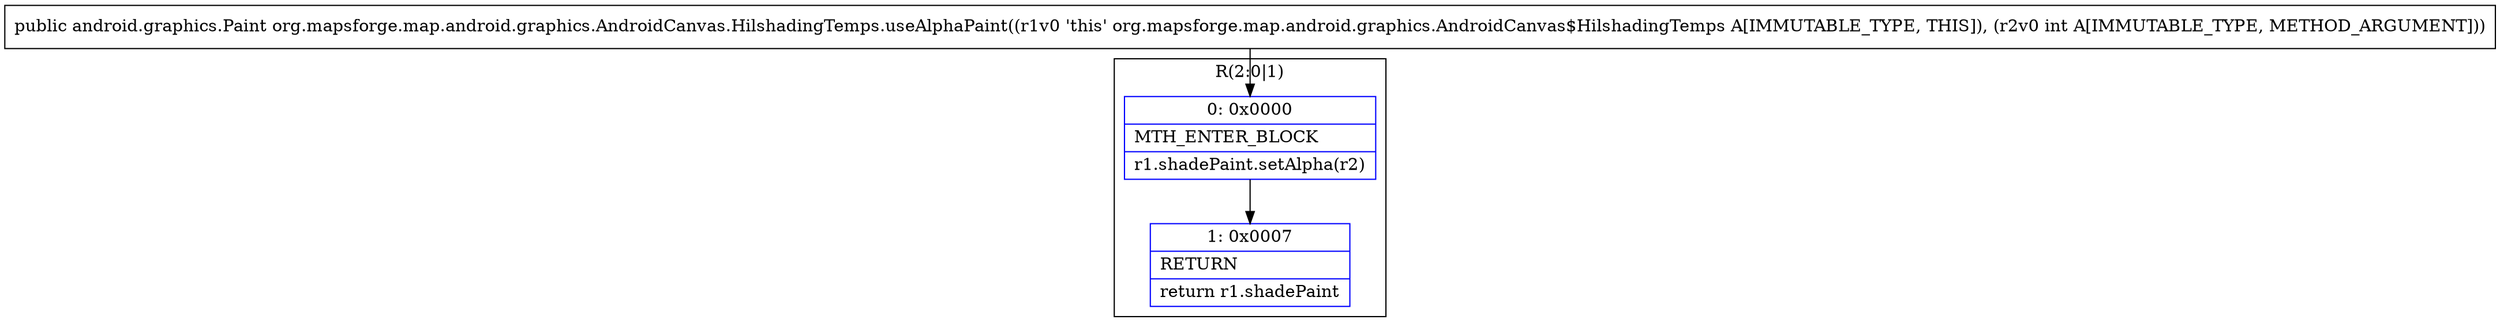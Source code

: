 digraph "CFG fororg.mapsforge.map.android.graphics.AndroidCanvas.HilshadingTemps.useAlphaPaint(I)Landroid\/graphics\/Paint;" {
subgraph cluster_Region_782511691 {
label = "R(2:0|1)";
node [shape=record,color=blue];
Node_0 [shape=record,label="{0\:\ 0x0000|MTH_ENTER_BLOCK\l|r1.shadePaint.setAlpha(r2)\l}"];
Node_1 [shape=record,label="{1\:\ 0x0007|RETURN\l|return r1.shadePaint\l}"];
}
MethodNode[shape=record,label="{public android.graphics.Paint org.mapsforge.map.android.graphics.AndroidCanvas.HilshadingTemps.useAlphaPaint((r1v0 'this' org.mapsforge.map.android.graphics.AndroidCanvas$HilshadingTemps A[IMMUTABLE_TYPE, THIS]), (r2v0 int A[IMMUTABLE_TYPE, METHOD_ARGUMENT])) }"];
MethodNode -> Node_0;
Node_0 -> Node_1;
}

